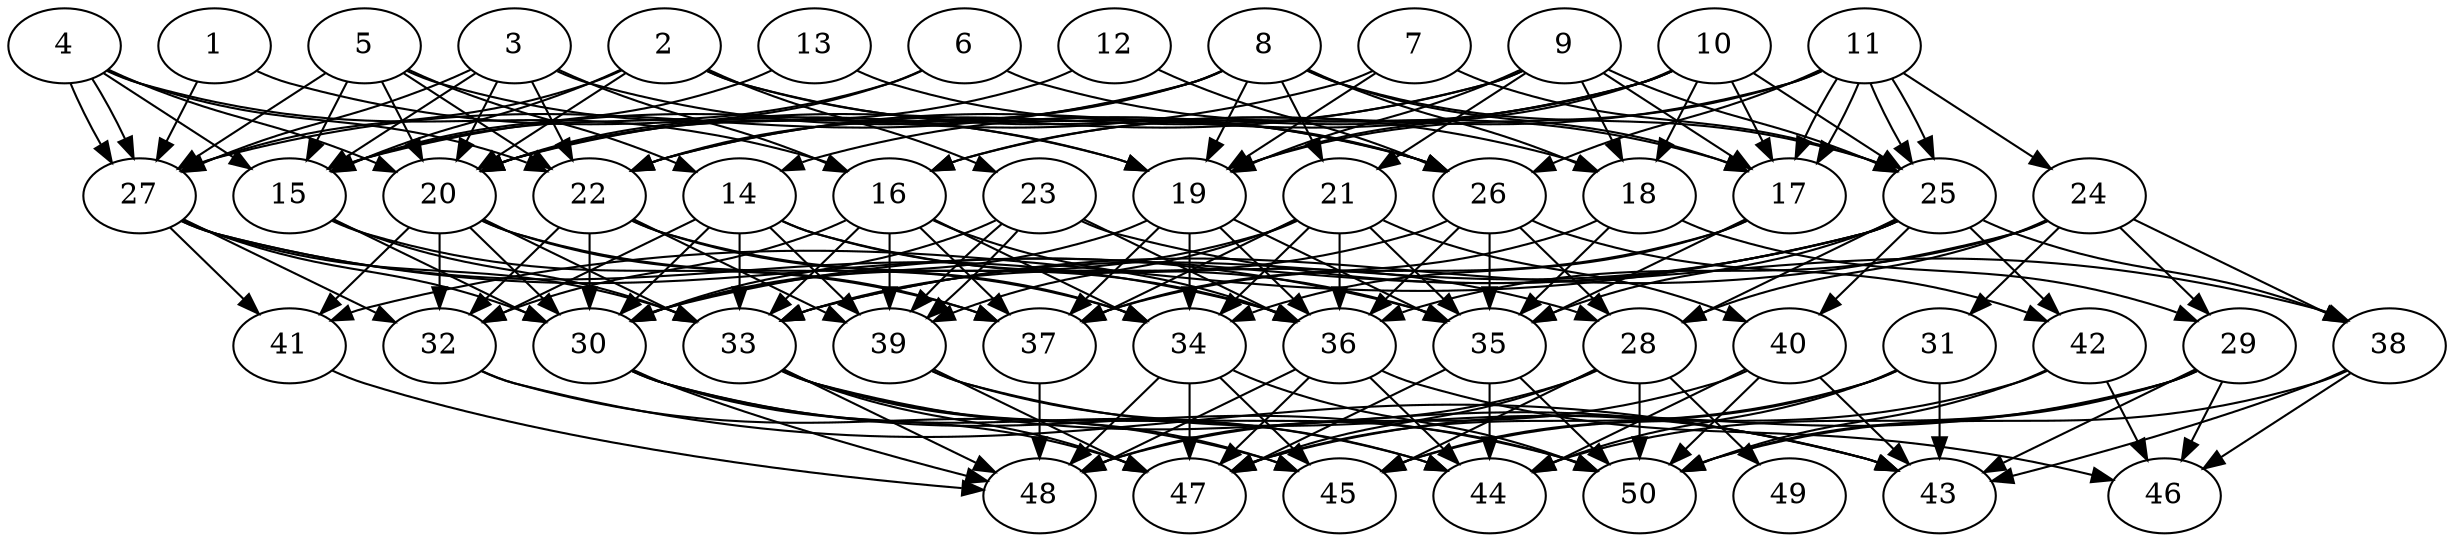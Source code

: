 // DAG automatically generated by daggen at Thu Oct  3 14:07:58 2019
// ./daggen --dot -n 50 --ccr 0.3 --fat 0.7 --regular 0.9 --density 0.6 --mindata 5242880 --maxdata 52428800 
digraph G {
  1 [size="86108160", alpha="0.02", expect_size="25832448"] 
  1 -> 19 [size ="25832448"]
  1 -> 27 [size ="25832448"]
  2 [size="156091733", alpha="0.20", expect_size="46827520"] 
  2 -> 15 [size ="46827520"]
  2 -> 18 [size ="46827520"]
  2 -> 20 [size ="46827520"]
  2 -> 23 [size ="46827520"]
  2 -> 26 [size ="46827520"]
  2 -> 27 [size ="46827520"]
  3 [size="41908907", alpha="0.16", expect_size="12572672"] 
  3 -> 15 [size ="12572672"]
  3 -> 16 [size ="12572672"]
  3 -> 20 [size ="12572672"]
  3 -> 22 [size ="12572672"]
  3 -> 26 [size ="12572672"]
  3 -> 27 [size ="12572672"]
  4 [size="96570027", alpha="0.07", expect_size="28971008"] 
  4 -> 15 [size ="28971008"]
  4 -> 16 [size ="28971008"]
  4 -> 20 [size ="28971008"]
  4 -> 22 [size ="28971008"]
  4 -> 27 [size ="28971008"]
  4 -> 27 [size ="28971008"]
  5 [size="126668800", alpha="0.11", expect_size="38000640"] 
  5 -> 14 [size ="38000640"]
  5 -> 15 [size ="38000640"]
  5 -> 19 [size ="38000640"]
  5 -> 20 [size ="38000640"]
  5 -> 22 [size ="38000640"]
  5 -> 27 [size ="38000640"]
  6 [size="156235093", alpha="0.03", expect_size="46870528"] 
  6 -> 15 [size ="46870528"]
  6 -> 17 [size ="46870528"]
  6 -> 20 [size ="46870528"]
  7 [size="112476160", alpha="0.10", expect_size="33742848"] 
  7 -> 15 [size ="33742848"]
  7 -> 19 [size ="33742848"]
  7 -> 25 [size ="33742848"]
  8 [size="140724907", alpha="0.06", expect_size="42217472"] 
  8 -> 17 [size ="42217472"]
  8 -> 18 [size ="42217472"]
  8 -> 19 [size ="42217472"]
  8 -> 20 [size ="42217472"]
  8 -> 21 [size ="42217472"]
  8 -> 22 [size ="42217472"]
  8 -> 25 [size ="42217472"]
  8 -> 27 [size ="42217472"]
  9 [size="159631360", alpha="0.11", expect_size="47889408"] 
  9 -> 17 [size ="47889408"]
  9 -> 18 [size ="47889408"]
  9 -> 19 [size ="47889408"]
  9 -> 20 [size ="47889408"]
  9 -> 21 [size ="47889408"]
  9 -> 22 [size ="47889408"]
  9 -> 25 [size ="47889408"]
  10 [size="23668053", alpha="0.02", expect_size="7100416"] 
  10 -> 14 [size ="7100416"]
  10 -> 16 [size ="7100416"]
  10 -> 17 [size ="7100416"]
  10 -> 18 [size ="7100416"]
  10 -> 19 [size ="7100416"]
  10 -> 22 [size ="7100416"]
  10 -> 25 [size ="7100416"]
  11 [size="82640213", alpha="0.05", expect_size="24792064"] 
  11 -> 16 [size ="24792064"]
  11 -> 17 [size ="24792064"]
  11 -> 17 [size ="24792064"]
  11 -> 19 [size ="24792064"]
  11 -> 24 [size ="24792064"]
  11 -> 25 [size ="24792064"]
  11 -> 25 [size ="24792064"]
  11 -> 26 [size ="24792064"]
  12 [size="100027733", alpha="0.06", expect_size="30008320"] 
  12 -> 20 [size ="30008320"]
  12 -> 26 [size ="30008320"]
  13 [size="99679573", alpha="0.16", expect_size="29903872"] 
  13 -> 15 [size ="29903872"]
  13 -> 26 [size ="29903872"]
  14 [size="65136640", alpha="0.05", expect_size="19540992"] 
  14 -> 28 [size ="19540992"]
  14 -> 30 [size ="19540992"]
  14 -> 32 [size ="19540992"]
  14 -> 33 [size ="19540992"]
  14 -> 35 [size ="19540992"]
  14 -> 39 [size ="19540992"]
  15 [size="117179733", alpha="0.06", expect_size="35153920"] 
  15 -> 30 [size ="35153920"]
  15 -> 33 [size ="35153920"]
  15 -> 37 [size ="35153920"]
  16 [size="43076267", alpha="0.12", expect_size="12922880"] 
  16 -> 32 [size ="12922880"]
  16 -> 33 [size ="12922880"]
  16 -> 34 [size ="12922880"]
  16 -> 36 [size ="12922880"]
  16 -> 37 [size ="12922880"]
  16 -> 39 [size ="12922880"]
  17 [size="69754880", alpha="0.10", expect_size="20926464"] 
  17 -> 34 [size ="20926464"]
  17 -> 35 [size ="20926464"]
  17 -> 37 [size ="20926464"]
  18 [size="149674667", alpha="0.10", expect_size="44902400"] 
  18 -> 29 [size ="44902400"]
  18 -> 35 [size ="44902400"]
  18 -> 37 [size ="44902400"]
  19 [size="35816107", alpha="0.16", expect_size="10744832"] 
  19 -> 30 [size ="10744832"]
  19 -> 34 [size ="10744832"]
  19 -> 35 [size ="10744832"]
  19 -> 36 [size ="10744832"]
  19 -> 37 [size ="10744832"]
  20 [size="125265920", alpha="0.07", expect_size="37579776"] 
  20 -> 30 [size ="37579776"]
  20 -> 32 [size ="37579776"]
  20 -> 33 [size ="37579776"]
  20 -> 34 [size ="37579776"]
  20 -> 37 [size ="37579776"]
  20 -> 41 [size ="37579776"]
  21 [size="141591893", alpha="0.08", expect_size="42477568"] 
  21 -> 30 [size ="42477568"]
  21 -> 34 [size ="42477568"]
  21 -> 35 [size ="42477568"]
  21 -> 36 [size ="42477568"]
  21 -> 37 [size ="42477568"]
  21 -> 39 [size ="42477568"]
  21 -> 40 [size ="42477568"]
  22 [size="21179733", alpha="0.06", expect_size="6353920"] 
  22 -> 30 [size ="6353920"]
  22 -> 32 [size ="6353920"]
  22 -> 34 [size ="6353920"]
  22 -> 36 [size ="6353920"]
  22 -> 39 [size ="6353920"]
  23 [size="68314453", alpha="0.07", expect_size="20494336"] 
  23 -> 30 [size ="20494336"]
  23 -> 36 [size ="20494336"]
  23 -> 38 [size ="20494336"]
  23 -> 39 [size ="20494336"]
  23 -> 39 [size ="20494336"]
  24 [size="39837013", alpha="0.18", expect_size="11951104"] 
  24 -> 28 [size ="11951104"]
  24 -> 29 [size ="11951104"]
  24 -> 31 [size ="11951104"]
  24 -> 33 [size ="11951104"]
  24 -> 36 [size ="11951104"]
  24 -> 38 [size ="11951104"]
  25 [size="76605440", alpha="0.03", expect_size="22981632"] 
  25 -> 28 [size ="22981632"]
  25 -> 30 [size ="22981632"]
  25 -> 33 [size ="22981632"]
  25 -> 35 [size ="22981632"]
  25 -> 38 [size ="22981632"]
  25 -> 40 [size ="22981632"]
  25 -> 41 [size ="22981632"]
  25 -> 42 [size ="22981632"]
  26 [size="126661973", alpha="0.06", expect_size="37998592"] 
  26 -> 28 [size ="37998592"]
  26 -> 33 [size ="37998592"]
  26 -> 35 [size ="37998592"]
  26 -> 36 [size ="37998592"]
  26 -> 42 [size ="37998592"]
  27 [size="61791573", alpha="0.00", expect_size="18537472"] 
  27 -> 30 [size ="18537472"]
  27 -> 32 [size ="18537472"]
  27 -> 33 [size ="18537472"]
  27 -> 35 [size ="18537472"]
  27 -> 36 [size ="18537472"]
  27 -> 41 [size ="18537472"]
  28 [size="140424533", alpha="0.11", expect_size="42127360"] 
  28 -> 45 [size ="42127360"]
  28 -> 47 [size ="42127360"]
  28 -> 48 [size ="42127360"]
  28 -> 49 [size ="42127360"]
  28 -> 50 [size ="42127360"]
  29 [size="62163627", alpha="0.19", expect_size="18649088"] 
  29 -> 43 [size ="18649088"]
  29 -> 44 [size ="18649088"]
  29 -> 46 [size ="18649088"]
  29 -> 47 [size ="18649088"]
  29 -> 50 [size ="18649088"]
  30 [size="28644693", alpha="0.08", expect_size="8593408"] 
  30 -> 44 [size ="8593408"]
  30 -> 47 [size ="8593408"]
  30 -> 48 [size ="8593408"]
  30 -> 50 [size ="8593408"]
  31 [size="86466560", alpha="0.06", expect_size="25939968"] 
  31 -> 43 [size ="25939968"]
  31 -> 44 [size ="25939968"]
  31 -> 45 [size ="25939968"]
  31 -> 47 [size ="25939968"]
  32 [size="146974720", alpha="0.14", expect_size="44092416"] 
  32 -> 43 [size ="44092416"]
  32 -> 45 [size ="44092416"]
  33 [size="34218667", alpha="0.13", expect_size="10265600"] 
  33 -> 43 [size ="10265600"]
  33 -> 44 [size ="10265600"]
  33 -> 45 [size ="10265600"]
  33 -> 47 [size ="10265600"]
  33 -> 48 [size ="10265600"]
  34 [size="87197013", alpha="0.17", expect_size="26159104"] 
  34 -> 45 [size ="26159104"]
  34 -> 47 [size ="26159104"]
  34 -> 48 [size ="26159104"]
  34 -> 50 [size ="26159104"]
  35 [size="70434133", alpha="0.14", expect_size="21130240"] 
  35 -> 44 [size ="21130240"]
  35 -> 47 [size ="21130240"]
  35 -> 50 [size ="21130240"]
  36 [size="93129387", alpha="0.15", expect_size="27938816"] 
  36 -> 44 [size ="27938816"]
  36 -> 46 [size ="27938816"]
  36 -> 47 [size ="27938816"]
  36 -> 48 [size ="27938816"]
  37 [size="136755200", alpha="0.02", expect_size="41026560"] 
  37 -> 48 [size ="41026560"]
  38 [size="139025067", alpha="0.06", expect_size="41707520"] 
  38 -> 43 [size ="41707520"]
  38 -> 46 [size ="41707520"]
  38 -> 50 [size ="41707520"]
  39 [size="65904640", alpha="0.12", expect_size="19771392"] 
  39 -> 43 [size ="19771392"]
  39 -> 47 [size ="19771392"]
  39 -> 50 [size ="19771392"]
  40 [size="59552427", alpha="0.12", expect_size="17865728"] 
  40 -> 43 [size ="17865728"]
  40 -> 44 [size ="17865728"]
  40 -> 48 [size ="17865728"]
  40 -> 50 [size ="17865728"]
  41 [size="126163627", alpha="0.08", expect_size="37849088"] 
  41 -> 48 [size ="37849088"]
  42 [size="173612373", alpha="0.04", expect_size="52083712"] 
  42 -> 45 [size ="52083712"]
  42 -> 46 [size ="52083712"]
  42 -> 50 [size ="52083712"]
  43 [size="127170560", alpha="0.07", expect_size="38151168"] 
  44 [size="69038080", alpha="0.13", expect_size="20711424"] 
  45 [size="46878720", alpha="0.06", expect_size="14063616"] 
  46 [size="160395947", alpha="0.13", expect_size="48118784"] 
  47 [size="120613547", alpha="0.05", expect_size="36184064"] 
  48 [size="137103360", alpha="0.14", expect_size="41131008"] 
  49 [size="27487573", alpha="0.08", expect_size="8246272"] 
  50 [size="124689067", alpha="0.03", expect_size="37406720"] 
}
